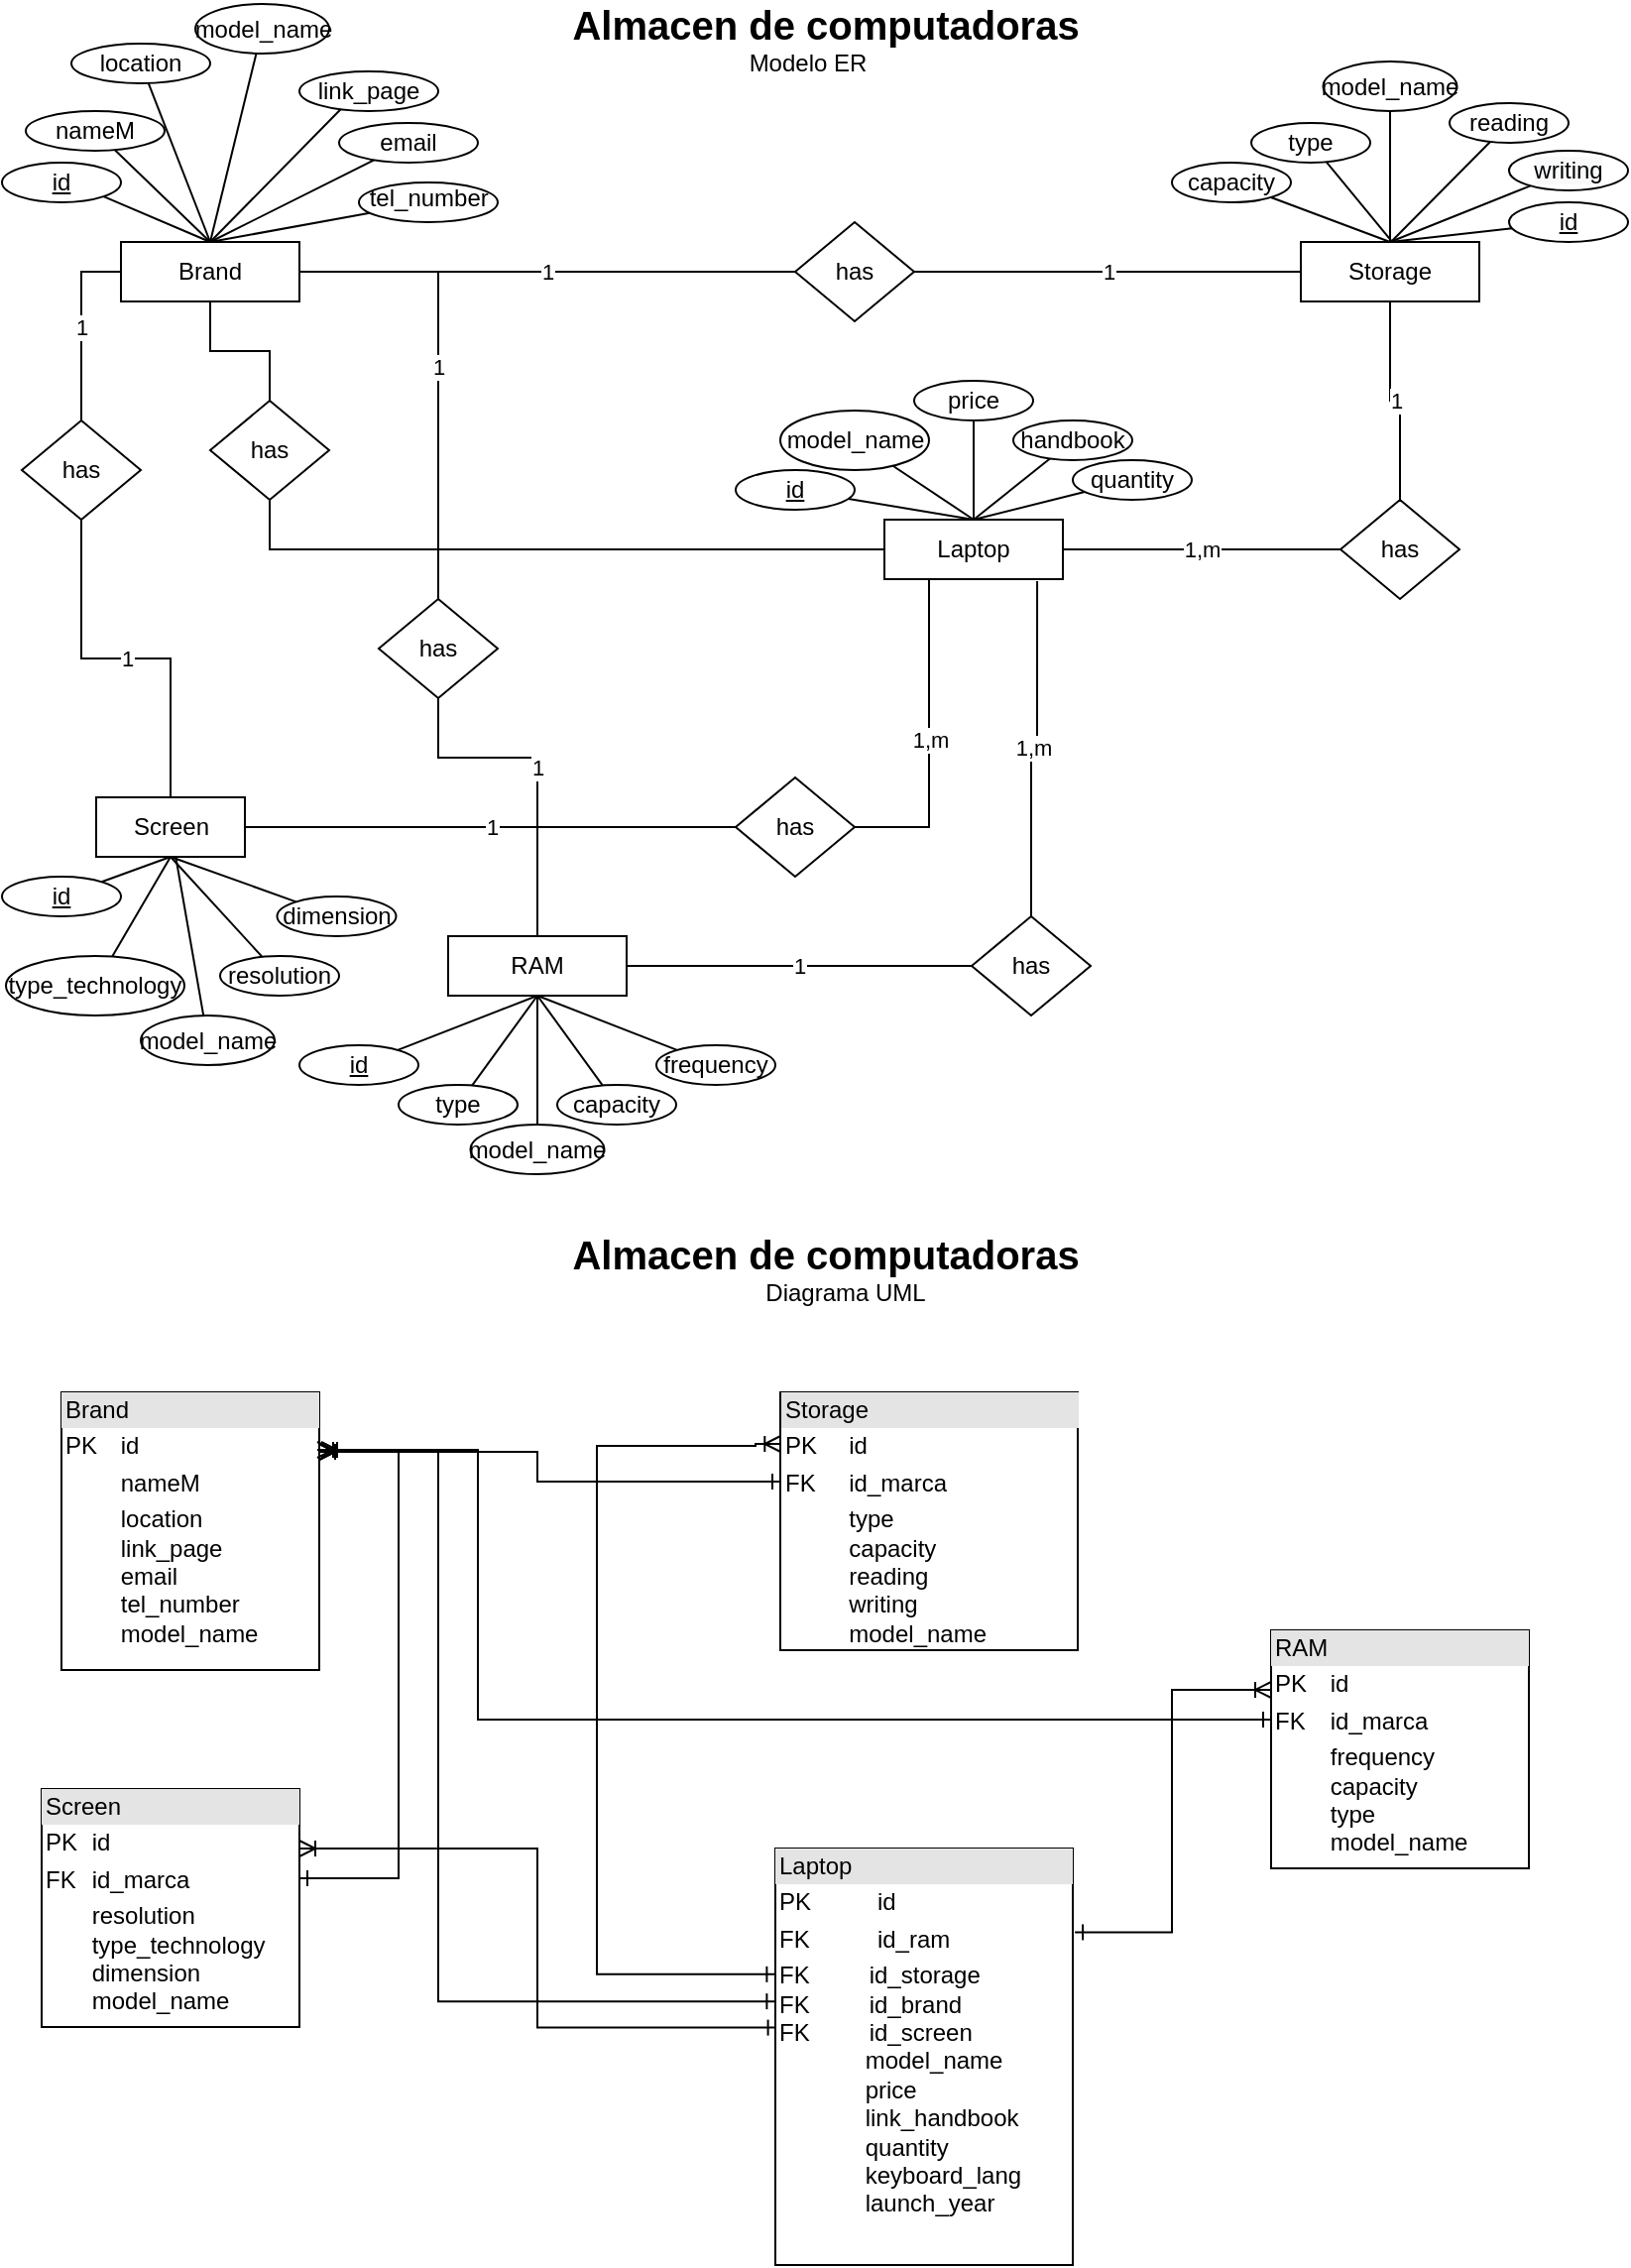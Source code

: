 <mxfile version="14.1.8" type="device"><diagram id="kODvFcWECcOZfzbk2eTu" name="Página-1"><mxGraphModel dx="1810" dy="1410" grid="1" gridSize="10" guides="1" tooltips="1" connect="1" arrows="1" fold="1" page="1" pageScale="1" pageWidth="827" pageHeight="1169" math="0" shadow="0"><root><mxCell id="0"/><mxCell id="1" parent="0"/><mxCell id="y9ne_oXNDNVzPUrU077n-17" value="1" style="edgeStyle=orthogonalEdgeStyle;rounded=0;orthogonalLoop=1;jettySize=auto;html=1;entryX=0;entryY=0.5;entryDx=0;entryDy=0;endArrow=none;endFill=0;" parent="1" source="y9ne_oXNDNVzPUrU077n-1" target="y9ne_oXNDNVzPUrU077n-9" edge="1"><mxGeometry relative="1" as="geometry"/></mxCell><mxCell id="efe24vT6TqvaLs--0el3-15" style="edgeStyle=none;rounded=0;orthogonalLoop=1;jettySize=auto;html=1;entryX=1;entryY=1;entryDx=0;entryDy=0;startArrow=none;startFill=0;endArrow=none;endFill=0;exitX=0.5;exitY=0;exitDx=0;exitDy=0;" parent="1" source="y9ne_oXNDNVzPUrU077n-1" target="efe24vT6TqvaLs--0el3-11" edge="1"><mxGeometry relative="1" as="geometry"/></mxCell><mxCell id="efe24vT6TqvaLs--0el3-64" style="edgeStyle=none;rounded=0;orthogonalLoop=1;jettySize=auto;html=1;entryX=0.302;entryY=0.938;entryDx=0;entryDy=0;entryPerimeter=0;startArrow=none;startFill=0;endArrow=none;endFill=0;exitX=0.5;exitY=0;exitDx=0;exitDy=0;" parent="1" source="y9ne_oXNDNVzPUrU077n-1" target="efe24vT6TqvaLs--0el3-58" edge="1"><mxGeometry relative="1" as="geometry"/></mxCell><mxCell id="y9ne_oXNDNVzPUrU077n-1" value="Brand" style="rounded=0;whiteSpace=wrap;html=1;" parent="1" vertex="1"><mxGeometry x="60" y="140" width="90" height="30" as="geometry"/></mxCell><mxCell id="MepmTHQpqaDgOcFYgwzq-10" style="edgeStyle=none;rounded=0;orthogonalLoop=1;jettySize=auto;html=1;endArrow=none;endFill=0;" edge="1" parent="1" source="y9ne_oXNDNVzPUrU077n-2" target="MepmTHQpqaDgOcFYgwzq-9"><mxGeometry relative="1" as="geometry"/></mxCell><mxCell id="y9ne_oXNDNVzPUrU077n-2" value="Storage" style="rounded=0;whiteSpace=wrap;html=1;" parent="1" vertex="1"><mxGeometry x="655" y="140" width="90" height="30" as="geometry"/></mxCell><mxCell id="y9ne_oXNDNVzPUrU077n-13" value="1" style="edgeStyle=orthogonalEdgeStyle;rounded=0;orthogonalLoop=1;jettySize=auto;html=1;entryX=0;entryY=0.5;entryDx=0;entryDy=0;endArrow=none;endFill=0;" parent="1" source="y9ne_oXNDNVzPUrU077n-3" target="y9ne_oXNDNVzPUrU077n-7" edge="1"><mxGeometry relative="1" as="geometry"/></mxCell><mxCell id="y9ne_oXNDNVzPUrU077n-24" value="1" style="edgeStyle=orthogonalEdgeStyle;rounded=0;orthogonalLoop=1;jettySize=auto;html=1;entryX=0.5;entryY=1;entryDx=0;entryDy=0;endArrow=none;endFill=0;" parent="1" source="y9ne_oXNDNVzPUrU077n-3" target="y9ne_oXNDNVzPUrU077n-23" edge="1"><mxGeometry relative="1" as="geometry"/></mxCell><mxCell id="MepmTHQpqaDgOcFYgwzq-6" style="edgeStyle=none;rounded=0;orthogonalLoop=1;jettySize=auto;html=1;endArrow=none;endFill=0;" edge="1" parent="1" source="y9ne_oXNDNVzPUrU077n-3" target="MepmTHQpqaDgOcFYgwzq-5"><mxGeometry relative="1" as="geometry"/></mxCell><mxCell id="y9ne_oXNDNVzPUrU077n-3" value="Screen" style="rounded=0;whiteSpace=wrap;html=1;" parent="1" vertex="1"><mxGeometry x="47.5" y="420" width="75" height="30" as="geometry"/></mxCell><mxCell id="y9ne_oXNDNVzPUrU077n-15" style="edgeStyle=orthogonalEdgeStyle;rounded=0;orthogonalLoop=1;jettySize=auto;html=1;entryX=0.5;entryY=1;entryDx=0;entryDy=0;endArrow=none;endFill=0;" parent="1" source="y9ne_oXNDNVzPUrU077n-4" target="y9ne_oXNDNVzPUrU077n-6" edge="1"><mxGeometry relative="1" as="geometry"/></mxCell><mxCell id="y9ne_oXNDNVzPUrU077n-19" value="1,m" style="edgeStyle=orthogonalEdgeStyle;rounded=0;orthogonalLoop=1;jettySize=auto;html=1;entryX=0;entryY=0.5;entryDx=0;entryDy=0;endArrow=none;endFill=0;" parent="1" source="y9ne_oXNDNVzPUrU077n-4" target="y9ne_oXNDNVzPUrU077n-8" edge="1"><mxGeometry relative="1" as="geometry"/></mxCell><mxCell id="y9ne_oXNDNVzPUrU077n-21" value="1,m" style="edgeStyle=orthogonalEdgeStyle;rounded=0;orthogonalLoop=1;jettySize=auto;html=1;entryX=0.5;entryY=0;entryDx=0;entryDy=0;exitX=0.856;exitY=1.033;exitDx=0;exitDy=0;endArrow=none;endFill=0;exitPerimeter=0;" parent="1" source="y9ne_oXNDNVzPUrU077n-4" target="y9ne_oXNDNVzPUrU077n-11" edge="1"><mxGeometry relative="1" as="geometry"/></mxCell><mxCell id="y9ne_oXNDNVzPUrU077n-4" value="Laptop" style="rounded=0;whiteSpace=wrap;html=1;" parent="1" vertex="1"><mxGeometry x="445" y="280" width="90" height="30" as="geometry"/></mxCell><mxCell id="y9ne_oXNDNVzPUrU077n-28" value="1" style="edgeStyle=orthogonalEdgeStyle;rounded=0;orthogonalLoop=1;jettySize=auto;html=1;entryX=0.5;entryY=1;entryDx=0;entryDy=0;endArrow=none;endFill=0;" parent="1" source="y9ne_oXNDNVzPUrU077n-5" target="y9ne_oXNDNVzPUrU077n-27" edge="1"><mxGeometry relative="1" as="geometry"><Array as="points"><mxPoint x="270" y="400"/><mxPoint x="220" y="400"/></Array></mxGeometry></mxCell><mxCell id="y9ne_oXNDNVzPUrU077n-5" value="RAM" style="rounded=0;whiteSpace=wrap;html=1;" parent="1" vertex="1"><mxGeometry x="225" y="490" width="90" height="30" as="geometry"/></mxCell><mxCell id="y9ne_oXNDNVzPUrU077n-16" style="edgeStyle=orthogonalEdgeStyle;rounded=0;orthogonalLoop=1;jettySize=auto;html=1;entryX=0.5;entryY=1;entryDx=0;entryDy=0;endArrow=none;endFill=0;" parent="1" source="y9ne_oXNDNVzPUrU077n-6" target="y9ne_oXNDNVzPUrU077n-1" edge="1"><mxGeometry relative="1" as="geometry"/></mxCell><mxCell id="y9ne_oXNDNVzPUrU077n-6" value="has" style="rhombus;whiteSpace=wrap;html=1;" parent="1" vertex="1"><mxGeometry x="105" y="220" width="60" height="50" as="geometry"/></mxCell><mxCell id="y9ne_oXNDNVzPUrU077n-14" value="1,m" style="edgeStyle=orthogonalEdgeStyle;rounded=0;orthogonalLoop=1;jettySize=auto;html=1;entryX=0.25;entryY=1;entryDx=0;entryDy=0;endArrow=none;endFill=0;" parent="1" source="y9ne_oXNDNVzPUrU077n-7" target="y9ne_oXNDNVzPUrU077n-4" edge="1"><mxGeometry relative="1" as="geometry"/></mxCell><mxCell id="y9ne_oXNDNVzPUrU077n-7" value="&lt;span&gt;has&lt;/span&gt;" style="rhombus;whiteSpace=wrap;html=1;" parent="1" vertex="1"><mxGeometry x="370" y="410" width="60" height="50" as="geometry"/></mxCell><mxCell id="y9ne_oXNDNVzPUrU077n-20" value="1" style="edgeStyle=orthogonalEdgeStyle;rounded=0;orthogonalLoop=1;jettySize=auto;html=1;entryX=0.5;entryY=1;entryDx=0;entryDy=0;endArrow=none;endFill=0;" parent="1" source="y9ne_oXNDNVzPUrU077n-8" target="y9ne_oXNDNVzPUrU077n-2" edge="1"><mxGeometry relative="1" as="geometry"/></mxCell><mxCell id="y9ne_oXNDNVzPUrU077n-8" value="&lt;span style=&quot;font-weight: 400&quot;&gt;has&lt;/span&gt;" style="rhombus;whiteSpace=wrap;html=1;fontStyle=1" parent="1" vertex="1"><mxGeometry x="675" y="270" width="60" height="50" as="geometry"/></mxCell><mxCell id="y9ne_oXNDNVzPUrU077n-18" value="1" style="edgeStyle=orthogonalEdgeStyle;rounded=0;orthogonalLoop=1;jettySize=auto;html=1;entryX=0;entryY=0.5;entryDx=0;entryDy=0;endArrow=none;endFill=0;" parent="1" source="y9ne_oXNDNVzPUrU077n-9" target="y9ne_oXNDNVzPUrU077n-2" edge="1"><mxGeometry relative="1" as="geometry"/></mxCell><mxCell id="y9ne_oXNDNVzPUrU077n-9" value="has" style="rhombus;whiteSpace=wrap;html=1;" parent="1" vertex="1"><mxGeometry x="400" y="130" width="60" height="50" as="geometry"/></mxCell><mxCell id="y9ne_oXNDNVzPUrU077n-22" value="1" style="edgeStyle=orthogonalEdgeStyle;rounded=0;orthogonalLoop=1;jettySize=auto;html=1;entryX=1;entryY=0.5;entryDx=0;entryDy=0;endArrow=none;endFill=0;" parent="1" source="y9ne_oXNDNVzPUrU077n-11" target="y9ne_oXNDNVzPUrU077n-5" edge="1"><mxGeometry relative="1" as="geometry"><mxPoint x="390" y="515" as="sourcePoint"/></mxGeometry></mxCell><mxCell id="y9ne_oXNDNVzPUrU077n-11" value="&lt;span&gt;has&lt;/span&gt;" style="rhombus;whiteSpace=wrap;html=1;" parent="1" vertex="1"><mxGeometry x="489" y="480" width="60" height="50" as="geometry"/></mxCell><mxCell id="y9ne_oXNDNVzPUrU077n-25" value="1" style="edgeStyle=orthogonalEdgeStyle;rounded=0;orthogonalLoop=1;jettySize=auto;html=1;entryX=0;entryY=0.5;entryDx=0;entryDy=0;endArrow=none;endFill=0;exitX=0.5;exitY=0;exitDx=0;exitDy=0;" parent="1" source="y9ne_oXNDNVzPUrU077n-23" target="y9ne_oXNDNVzPUrU077n-1" edge="1"><mxGeometry relative="1" as="geometry"/></mxCell><mxCell id="y9ne_oXNDNVzPUrU077n-23" value="has" style="rhombus;whiteSpace=wrap;html=1;" parent="1" vertex="1"><mxGeometry x="10" y="230" width="60" height="50" as="geometry"/></mxCell><mxCell id="y9ne_oXNDNVzPUrU077n-29" value="1" style="edgeStyle=orthogonalEdgeStyle;rounded=0;orthogonalLoop=1;jettySize=auto;html=1;entryX=1;entryY=0.5;entryDx=0;entryDy=0;endArrow=none;endFill=0;exitX=0.5;exitY=0;exitDx=0;exitDy=0;" parent="1" source="y9ne_oXNDNVzPUrU077n-27" target="y9ne_oXNDNVzPUrU077n-1" edge="1"><mxGeometry relative="1" as="geometry"/></mxCell><mxCell id="y9ne_oXNDNVzPUrU077n-27" value="has" style="rhombus;whiteSpace=wrap;html=1;" parent="1" vertex="1"><mxGeometry x="190" y="320" width="60" height="50" as="geometry"/></mxCell><mxCell id="y9ne_oXNDNVzPUrU077n-30" value="&lt;b&gt;&lt;font style=&quot;font-size: 20px&quot;&gt;Almacen de computadoras&lt;/font&gt;&lt;/b&gt;" style="text;html=1;align=center;verticalAlign=middle;resizable=0;points=[];autosize=1;" parent="1" vertex="1"><mxGeometry x="280" y="20" width="270" height="20" as="geometry"/></mxCell><mxCell id="y9ne_oXNDNVzPUrU077n-31" value="Modelo ER" style="text;html=1;align=center;verticalAlign=middle;resizable=0;points=[];autosize=1;" parent="1" vertex="1"><mxGeometry x="371" y="40" width="70" height="20" as="geometry"/></mxCell><mxCell id="y9ne_oXNDNVzPUrU077n-32" value="&lt;b&gt;&lt;font style=&quot;font-size: 20px&quot;&gt;Almacen de computadoras&lt;/font&gt;&lt;/b&gt;" style="text;html=1;align=center;verticalAlign=middle;resizable=0;points=[];autosize=1;" parent="1" vertex="1"><mxGeometry x="280" y="640" width="270" height="20" as="geometry"/></mxCell><mxCell id="y9ne_oXNDNVzPUrU077n-33" value="Diagrama UML&lt;br&gt;" style="text;html=1;align=center;verticalAlign=middle;resizable=0;points=[];autosize=1;" parent="1" vertex="1"><mxGeometry x="375" y="660" width="100" height="20" as="geometry"/></mxCell><mxCell id="y9ne_oXNDNVzPUrU077n-38" value="&lt;div style=&quot;box-sizing: border-box ; width: 100% ; background: #e4e4e4 ; padding: 2px&quot;&gt;Brand&lt;/div&gt;&lt;table style=&quot;width: 100% ; font-size: 1em&quot; cellpadding=&quot;2&quot; cellspacing=&quot;0&quot;&gt;&lt;tbody&gt;&lt;tr&gt;&lt;td&gt;PK&lt;/td&gt;&lt;td&gt;id&lt;/td&gt;&lt;/tr&gt;&lt;tr&gt;&lt;td&gt;&lt;br&gt;&lt;/td&gt;&lt;td&gt;nameM&lt;/td&gt;&lt;/tr&gt;&lt;tr&gt;&lt;td&gt;&lt;/td&gt;&lt;td&gt;location&lt;br&gt;link_page&lt;br&gt;email&lt;br&gt;tel_number&lt;br&gt;model_name&lt;br&gt;&lt;br&gt;&lt;br&gt;&lt;br&gt;&lt;/td&gt;&lt;/tr&gt;&lt;/tbody&gt;&lt;/table&gt;" style="verticalAlign=top;align=left;overflow=fill;html=1;" parent="1" vertex="1"><mxGeometry x="30" y="720" width="130" height="140" as="geometry"/></mxCell><mxCell id="efe24vT6TqvaLs--0el3-5" style="edgeStyle=orthogonalEdgeStyle;rounded=0;orthogonalLoop=1;jettySize=auto;html=1;startArrow=ERone;startFill=0;endArrow=ERoneToMany;endFill=0;" parent="1" source="y9ne_oXNDNVzPUrU077n-39" edge="1"><mxGeometry relative="1" as="geometry"><mxPoint x="160" y="750" as="targetPoint"/><Array as="points"><mxPoint x="270" y="765"/><mxPoint x="270" y="750"/></Array></mxGeometry></mxCell><mxCell id="y9ne_oXNDNVzPUrU077n-39" value="&lt;div style=&quot;box-sizing: border-box ; width: 100% ; background: #e4e4e4 ; padding: 2px&quot;&gt;Storage&lt;/div&gt;&lt;table style=&quot;width: 100% ; font-size: 1em&quot; cellpadding=&quot;2&quot; cellspacing=&quot;0&quot;&gt;&lt;tbody&gt;&lt;tr&gt;&lt;td&gt;PK&lt;/td&gt;&lt;td&gt;id&lt;/td&gt;&lt;/tr&gt;&lt;tr&gt;&lt;td&gt;FK&lt;/td&gt;&lt;td&gt;id_marca&lt;/td&gt;&lt;/tr&gt;&lt;tr&gt;&lt;td&gt;&lt;/td&gt;&lt;td&gt;type&lt;br&gt;capacity&lt;br&gt;reading&lt;br&gt;writing&lt;br&gt;model_name&lt;/td&gt;&lt;/tr&gt;&lt;/tbody&gt;&lt;/table&gt;" style="verticalAlign=top;align=left;overflow=fill;html=1;" parent="1" vertex="1"><mxGeometry x="392.5" y="720" width="150" height="130" as="geometry"/></mxCell><mxCell id="efe24vT6TqvaLs--0el3-7" style="edgeStyle=orthogonalEdgeStyle;rounded=0;orthogonalLoop=1;jettySize=auto;html=1;startArrow=ERone;startFill=0;endArrow=ERoneToMany;endFill=0;" parent="1" edge="1"><mxGeometry relative="1" as="geometry"><mxPoint x="161" y="749" as="targetPoint"/><Array as="points"><mxPoint x="240" y="885"/><mxPoint x="240" y="749"/></Array><mxPoint x="640" y="885" as="sourcePoint"/></mxGeometry></mxCell><mxCell id="y9ne_oXNDNVzPUrU077n-40" value="&lt;div style=&quot;box-sizing: border-box ; width: 100% ; background: #e4e4e4 ; padding: 2px&quot;&gt;RAM&lt;/div&gt;&lt;table style=&quot;width: 100% ; font-size: 1em&quot; cellpadding=&quot;2&quot; cellspacing=&quot;0&quot;&gt;&lt;tbody&gt;&lt;tr&gt;&lt;td&gt;PK&lt;/td&gt;&lt;td&gt;id&lt;/td&gt;&lt;/tr&gt;&lt;tr&gt;&lt;td&gt;FK&lt;/td&gt;&lt;td&gt;id_marca&lt;/td&gt;&lt;/tr&gt;&lt;tr&gt;&lt;td&gt;&lt;/td&gt;&lt;td&gt;frequency&lt;br&gt;capacity&lt;br&gt;type&lt;br&gt;model_name&lt;br&gt;&lt;br&gt;&lt;br&gt;&lt;/td&gt;&lt;/tr&gt;&lt;/tbody&gt;&lt;/table&gt;" style="verticalAlign=top;align=left;overflow=fill;html=1;" parent="1" vertex="1"><mxGeometry x="640" y="840" width="130" height="120" as="geometry"/></mxCell><mxCell id="efe24vT6TqvaLs--0el3-6" style="edgeStyle=orthogonalEdgeStyle;rounded=0;orthogonalLoop=1;jettySize=auto;html=1;startArrow=ERone;startFill=0;endArrow=ERoneToMany;endFill=0;" parent="1" source="y9ne_oXNDNVzPUrU077n-41" edge="1"><mxGeometry relative="1" as="geometry"><mxPoint x="151" y="958" as="sourcePoint"/><mxPoint x="159" y="749" as="targetPoint"/><Array as="points"><mxPoint x="200" y="965"/><mxPoint x="200" y="749"/></Array></mxGeometry></mxCell><mxCell id="y9ne_oXNDNVzPUrU077n-41" value="&lt;div style=&quot;box-sizing: border-box ; width: 100% ; background: #e4e4e4 ; padding: 2px&quot;&gt;Screen&lt;/div&gt;&lt;table style=&quot;width: 100% ; font-size: 1em&quot; cellpadding=&quot;2&quot; cellspacing=&quot;0&quot;&gt;&lt;tbody&gt;&lt;tr&gt;&lt;td&gt;PK&lt;/td&gt;&lt;td&gt;id&lt;/td&gt;&lt;/tr&gt;&lt;tr&gt;&lt;td&gt;FK&lt;/td&gt;&lt;td&gt;id_marca&lt;/td&gt;&lt;/tr&gt;&lt;tr&gt;&lt;td&gt;&lt;/td&gt;&lt;td&gt;resolution&lt;br&gt;type_technology&lt;br&gt;dimension&lt;br&gt;model_name&lt;br&gt;&lt;/td&gt;&lt;/tr&gt;&lt;/tbody&gt;&lt;/table&gt;" style="verticalAlign=top;align=left;overflow=fill;html=1;" parent="1" vertex="1"><mxGeometry x="20" y="920" width="130" height="120" as="geometry"/></mxCell><mxCell id="efe24vT6TqvaLs--0el3-1" style="edgeStyle=orthogonalEdgeStyle;rounded=0;orthogonalLoop=1;jettySize=auto;html=1;startArrow=ERone;startFill=0;endArrow=ERoneToMany;endFill=0;exitX=0.002;exitY=0.43;exitDx=0;exitDy=0;exitPerimeter=0;" parent="1" source="y9ne_oXNDNVzPUrU077n-42" edge="1"><mxGeometry relative="1" as="geometry"><mxPoint x="150" y="950" as="targetPoint"/><Array as="points"><mxPoint x="270" y="1040"/><mxPoint x="270" y="950"/></Array></mxGeometry></mxCell><mxCell id="efe24vT6TqvaLs--0el3-2" style="edgeStyle=orthogonalEdgeStyle;rounded=0;orthogonalLoop=1;jettySize=auto;html=1;startArrow=ERone;startFill=0;endArrow=ERoneToMany;endFill=0;exitX=-0.002;exitY=0.367;exitDx=0;exitDy=0;exitPerimeter=0;" parent="1" source="y9ne_oXNDNVzPUrU077n-42" edge="1"><mxGeometry relative="1" as="geometry"><mxPoint x="360" y="1045" as="sourcePoint"/><mxPoint x="160" y="750" as="targetPoint"/><Array as="points"><mxPoint x="220" y="1027"/><mxPoint x="220" y="750"/></Array></mxGeometry></mxCell><mxCell id="efe24vT6TqvaLs--0el3-3" style="edgeStyle=orthogonalEdgeStyle;rounded=0;orthogonalLoop=1;jettySize=auto;html=1;entryX=0;entryY=0.25;entryDx=0;entryDy=0;startArrow=ERone;startFill=0;endArrow=ERoneToMany;endFill=0;exitX=1.007;exitY=0.201;exitDx=0;exitDy=0;exitPerimeter=0;" parent="1" source="y9ne_oXNDNVzPUrU077n-42" target="y9ne_oXNDNVzPUrU077n-40" edge="1"><mxGeometry relative="1" as="geometry"/></mxCell><mxCell id="efe24vT6TqvaLs--0el3-4" style="edgeStyle=orthogonalEdgeStyle;rounded=0;orthogonalLoop=1;jettySize=auto;html=1;startArrow=ERone;startFill=0;endArrow=ERoneToMany;endFill=0;exitX=-0.002;exitY=0.302;exitDx=0;exitDy=0;exitPerimeter=0;entryX=0.001;entryY=0.2;entryDx=0;entryDy=0;entryPerimeter=0;" parent="1" source="y9ne_oXNDNVzPUrU077n-42" target="y9ne_oXNDNVzPUrU077n-39" edge="1"><mxGeometry relative="1" as="geometry"><mxPoint x="380" y="710" as="targetPoint"/><Array as="points"><mxPoint x="300" y="1013"/><mxPoint x="300" y="747"/><mxPoint x="380" y="747"/></Array></mxGeometry></mxCell><mxCell id="y9ne_oXNDNVzPUrU077n-42" value="&lt;div style=&quot;box-sizing: border-box ; width: 100% ; background: #e4e4e4 ; padding: 2px&quot;&gt;Laptop&lt;/div&gt;&lt;table style=&quot;width: 100% ; font-size: 1em&quot; cellpadding=&quot;2&quot; cellspacing=&quot;0&quot;&gt;&lt;tbody&gt;&lt;tr&gt;&lt;td&gt;PK&lt;/td&gt;&lt;td&gt;id&lt;/td&gt;&lt;/tr&gt;&lt;tr&gt;&lt;td&gt;FK&lt;/td&gt;&lt;td&gt;id_ram&lt;/td&gt;&lt;/tr&gt;&lt;/tbody&gt;&lt;/table&gt;&lt;table cellpadding=&quot;2&quot; cellspacing=&quot;0&quot; style=&quot;font-size: 1em ; width: 180px&quot;&gt;&lt;tbody&gt;&lt;tr&gt;&lt;td&gt;FK&amp;nbsp; &amp;nbsp; &amp;nbsp; &amp;nbsp; &amp;nbsp;id_storage&lt;br&gt;FK&amp;nbsp; &amp;nbsp; &amp;nbsp; &amp;nbsp; &amp;nbsp;id_brand&lt;br&gt;FK&amp;nbsp; &amp;nbsp; &amp;nbsp; &amp;nbsp; &amp;nbsp;id_screen&lt;br&gt;&amp;nbsp; &amp;nbsp; &amp;nbsp; &amp;nbsp; &amp;nbsp; &amp;nbsp; &amp;nbsp;model_name&amp;nbsp;&lt;br&gt;&amp;nbsp; &amp;nbsp; &amp;nbsp; &amp;nbsp; &amp;nbsp; &amp;nbsp; &amp;nbsp;price&lt;br&gt;&amp;nbsp; &amp;nbsp; &amp;nbsp; &amp;nbsp; &amp;nbsp; &amp;nbsp; &amp;nbsp;link_handbook&lt;br&gt;&amp;nbsp; &amp;nbsp; &amp;nbsp; &amp;nbsp; &amp;nbsp; &amp;nbsp; &amp;nbsp;quantity&lt;br&gt;&amp;nbsp; &amp;nbsp; &amp;nbsp; &amp;nbsp; &amp;nbsp; &amp;nbsp; &amp;nbsp;keyboard_lang&lt;br&gt;&amp;nbsp; &amp;nbsp; &amp;nbsp; &amp;nbsp; &amp;nbsp; &amp;nbsp; &amp;nbsp;launch_year&lt;br&gt;&amp;nbsp; &amp;nbsp; &amp;nbsp; &amp;nbsp; &amp;nbsp; &amp;nbsp; &amp;nbsp;&lt;br&gt;&lt;br&gt;&lt;br&gt;&amp;nbsp; &amp;nbsp; &amp;nbsp; &amp;nbsp; &amp;nbsp; &amp;nbsp; &amp;nbsp;&lt;br&gt;&lt;/td&gt;&lt;td&gt;&lt;br&gt;&lt;/td&gt;&lt;/tr&gt;&lt;/tbody&gt;&lt;/table&gt;" style="verticalAlign=top;align=left;overflow=fill;html=1;" parent="1" vertex="1"><mxGeometry x="390" y="950" width="150" height="210" as="geometry"/></mxCell><mxCell id="efe24vT6TqvaLs--0el3-17" style="edgeStyle=none;rounded=0;orthogonalLoop=1;jettySize=auto;html=1;entryX=0.5;entryY=1;entryDx=0;entryDy=0;startArrow=none;startFill=0;endArrow=none;endFill=0;" parent="1" source="efe24vT6TqvaLs--0el3-9" target="y9ne_oXNDNVzPUrU077n-5" edge="1"><mxGeometry relative="1" as="geometry"/></mxCell><mxCell id="efe24vT6TqvaLs--0el3-9" value="id" style="ellipse;whiteSpace=wrap;html=1;align=center;fontStyle=4;" parent="1" vertex="1"><mxGeometry x="150" y="545" width="60" height="20" as="geometry"/></mxCell><mxCell id="efe24vT6TqvaLs--0el3-16" style="edgeStyle=none;rounded=0;orthogonalLoop=1;jettySize=auto;html=1;entryX=0.5;entryY=1;entryDx=0;entryDy=0;startArrow=none;startFill=0;endArrow=none;endFill=0;" parent="1" source="efe24vT6TqvaLs--0el3-10" target="y9ne_oXNDNVzPUrU077n-3" edge="1"><mxGeometry relative="1" as="geometry"/></mxCell><mxCell id="efe24vT6TqvaLs--0el3-10" value="id" style="ellipse;whiteSpace=wrap;html=1;align=center;fontStyle=4;" parent="1" vertex="1"><mxGeometry y="460" width="60" height="20" as="geometry"/></mxCell><mxCell id="efe24vT6TqvaLs--0el3-11" value="id" style="ellipse;whiteSpace=wrap;html=1;align=center;fontStyle=4;" parent="1" vertex="1"><mxGeometry y="100" width="60" height="20" as="geometry"/></mxCell><mxCell id="efe24vT6TqvaLs--0el3-18" style="edgeStyle=none;rounded=0;orthogonalLoop=1;jettySize=auto;html=1;entryX=0.5;entryY=0;entryDx=0;entryDy=0;startArrow=none;startFill=0;endArrow=none;endFill=0;" parent="1" source="efe24vT6TqvaLs--0el3-12" target="y9ne_oXNDNVzPUrU077n-2" edge="1"><mxGeometry relative="1" as="geometry"/></mxCell><mxCell id="efe24vT6TqvaLs--0el3-12" value="id" style="ellipse;whiteSpace=wrap;html=1;align=center;fontStyle=4;" parent="1" vertex="1"><mxGeometry x="760" y="120" width="60" height="20" as="geometry"/></mxCell><mxCell id="efe24vT6TqvaLs--0el3-14" style="rounded=0;orthogonalLoop=1;jettySize=auto;html=1;entryX=0.5;entryY=0;entryDx=0;entryDy=0;startArrow=none;startFill=0;endArrow=none;endFill=0;" parent="1" source="efe24vT6TqvaLs--0el3-13" target="y9ne_oXNDNVzPUrU077n-4" edge="1"><mxGeometry relative="1" as="geometry"/></mxCell><mxCell id="efe24vT6TqvaLs--0el3-13" value="id" style="ellipse;whiteSpace=wrap;html=1;align=center;fontStyle=4;" parent="1" vertex="1"><mxGeometry x="370" y="255" width="60" height="20" as="geometry"/></mxCell><mxCell id="efe24vT6TqvaLs--0el3-20" style="edgeStyle=none;rounded=0;orthogonalLoop=1;jettySize=auto;html=1;entryX=0.5;entryY=0;entryDx=0;entryDy=0;startArrow=none;startFill=0;endArrow=none;endFill=0;" parent="1" source="efe24vT6TqvaLs--0el3-19" target="y9ne_oXNDNVzPUrU077n-4" edge="1"><mxGeometry relative="1" as="geometry"/></mxCell><mxCell id="efe24vT6TqvaLs--0el3-19" value="model_name" style="ellipse;whiteSpace=wrap;html=1;align=center;" parent="1" vertex="1"><mxGeometry x="392.5" y="225" width="75" height="30" as="geometry"/></mxCell><mxCell id="efe24vT6TqvaLs--0el3-23" style="edgeStyle=none;rounded=0;orthogonalLoop=1;jettySize=auto;html=1;startArrow=none;startFill=0;endArrow=none;endFill=0;entryX=0.5;entryY=0;entryDx=0;entryDy=0;" parent="1" source="efe24vT6TqvaLs--0el3-21" target="y9ne_oXNDNVzPUrU077n-4" edge="1"><mxGeometry relative="1" as="geometry"><mxPoint x="415" y="280" as="targetPoint"/></mxGeometry></mxCell><mxCell id="efe24vT6TqvaLs--0el3-21" value="price" style="ellipse;whiteSpace=wrap;html=1;align=center;" parent="1" vertex="1"><mxGeometry x="460" y="210" width="60" height="20" as="geometry"/></mxCell><mxCell id="efe24vT6TqvaLs--0el3-24" style="edgeStyle=none;rounded=0;orthogonalLoop=1;jettySize=auto;html=1;entryX=0.5;entryY=0;entryDx=0;entryDy=0;startArrow=none;startFill=0;endArrow=none;endFill=0;" parent="1" source="efe24vT6TqvaLs--0el3-22" target="y9ne_oXNDNVzPUrU077n-4" edge="1"><mxGeometry relative="1" as="geometry"/></mxCell><mxCell id="efe24vT6TqvaLs--0el3-22" value="handbook" style="ellipse;whiteSpace=wrap;html=1;align=center;" parent="1" vertex="1"><mxGeometry x="510" y="230" width="60" height="20" as="geometry"/></mxCell><mxCell id="efe24vT6TqvaLs--0el3-26" style="edgeStyle=none;rounded=0;orthogonalLoop=1;jettySize=auto;html=1;entryX=0.5;entryY=0;entryDx=0;entryDy=0;startArrow=none;startFill=0;endArrow=none;endFill=0;" parent="1" source="efe24vT6TqvaLs--0el3-25" target="y9ne_oXNDNVzPUrU077n-4" edge="1"><mxGeometry relative="1" as="geometry"/></mxCell><mxCell id="efe24vT6TqvaLs--0el3-25" value="quantity" style="ellipse;whiteSpace=wrap;html=1;align=center;" parent="1" vertex="1"><mxGeometry x="540" y="250" width="60" height="20" as="geometry"/></mxCell><mxCell id="efe24vT6TqvaLs--0el3-33" style="edgeStyle=none;rounded=0;orthogonalLoop=1;jettySize=auto;html=1;startArrow=none;startFill=0;endArrow=none;endFill=0;entryX=0.513;entryY=0.004;entryDx=0;entryDy=0;entryPerimeter=0;" parent="1" source="efe24vT6TqvaLs--0el3-28" target="y9ne_oXNDNVzPUrU077n-2" edge="1"><mxGeometry relative="1" as="geometry"><mxPoint x="720" y="140" as="targetPoint"/></mxGeometry></mxCell><mxCell id="efe24vT6TqvaLs--0el3-28" value="&lt;span style=&quot;text-align: left&quot;&gt;type&lt;/span&gt;" style="ellipse;whiteSpace=wrap;html=1;align=center;" parent="1" vertex="1"><mxGeometry x="630" y="80" width="60" height="20" as="geometry"/></mxCell><mxCell id="efe24vT6TqvaLs--0el3-32" style="edgeStyle=none;rounded=0;orthogonalLoop=1;jettySize=auto;html=1;entryX=0.5;entryY=0;entryDx=0;entryDy=0;startArrow=none;startFill=0;endArrow=none;endFill=0;" parent="1" source="efe24vT6TqvaLs--0el3-29" target="y9ne_oXNDNVzPUrU077n-2" edge="1"><mxGeometry relative="1" as="geometry"/></mxCell><mxCell id="efe24vT6TqvaLs--0el3-29" value="&lt;span style=&quot;text-align: left&quot;&gt;capacity&lt;/span&gt;" style="ellipse;whiteSpace=wrap;html=1;align=center;" parent="1" vertex="1"><mxGeometry x="590" y="100" width="60" height="20" as="geometry"/></mxCell><mxCell id="efe24vT6TqvaLs--0el3-37" style="edgeStyle=none;rounded=0;orthogonalLoop=1;jettySize=auto;html=1;startArrow=none;startFill=0;endArrow=none;endFill=0;entryX=0.505;entryY=-0.001;entryDx=0;entryDy=0;entryPerimeter=0;" parent="1" source="efe24vT6TqvaLs--0el3-30" target="y9ne_oXNDNVzPUrU077n-2" edge="1"><mxGeometry relative="1" as="geometry"><mxPoint x="720.0" y="140" as="targetPoint"/></mxGeometry></mxCell><mxCell id="efe24vT6TqvaLs--0el3-30" value="&lt;span style=&quot;text-align: left&quot;&gt;reading&lt;/span&gt;" style="ellipse;whiteSpace=wrap;html=1;align=center;" parent="1" vertex="1"><mxGeometry x="730" y="70" width="60" height="20" as="geometry"/></mxCell><mxCell id="efe24vT6TqvaLs--0el3-34" style="edgeStyle=none;rounded=0;orthogonalLoop=1;jettySize=auto;html=1;startArrow=none;startFill=0;endArrow=none;endFill=0;entryX=0.5;entryY=0;entryDx=0;entryDy=0;" parent="1" source="efe24vT6TqvaLs--0el3-31" target="y9ne_oXNDNVzPUrU077n-2" edge="1"><mxGeometry relative="1" as="geometry"><mxPoint x="720" y="140" as="targetPoint"/></mxGeometry></mxCell><mxCell id="efe24vT6TqvaLs--0el3-31" value="&#10;&#10;&lt;span style=&quot;color: rgb(0, 0, 0); font-family: helvetica; font-size: 12px; font-style: normal; font-weight: 400; letter-spacing: normal; text-align: left; text-indent: 0px; text-transform: none; word-spacing: 0px; background-color: rgb(248, 249, 250); display: inline; float: none;&quot;&gt;writing&lt;/span&gt;&#10;&#10;" style="ellipse;whiteSpace=wrap;html=1;align=center;" parent="1" vertex="1"><mxGeometry x="760" y="94" width="60" height="20" as="geometry"/></mxCell><mxCell id="efe24vT6TqvaLs--0el3-44" style="edgeStyle=none;rounded=0;orthogonalLoop=1;jettySize=auto;html=1;entryX=0.5;entryY=1;entryDx=0;entryDy=0;startArrow=none;startFill=0;endArrow=none;endFill=0;" parent="1" source="efe24vT6TqvaLs--0el3-39" target="y9ne_oXNDNVzPUrU077n-5" edge="1"><mxGeometry relative="1" as="geometry"/></mxCell><mxCell id="efe24vT6TqvaLs--0el3-39" value="&lt;span style=&quot;text-align: left&quot;&gt;type&lt;/span&gt;" style="ellipse;whiteSpace=wrap;html=1;align=center;" parent="1" vertex="1"><mxGeometry x="200" y="565" width="60" height="20" as="geometry"/></mxCell><mxCell id="efe24vT6TqvaLs--0el3-45" style="edgeStyle=none;rounded=0;orthogonalLoop=1;jettySize=auto;html=1;startArrow=none;startFill=0;endArrow=none;endFill=0;" parent="1" source="efe24vT6TqvaLs--0el3-40" edge="1"><mxGeometry relative="1" as="geometry"><mxPoint x="270" y="520" as="targetPoint"/></mxGeometry></mxCell><mxCell id="efe24vT6TqvaLs--0el3-40" value="&lt;span style=&quot;text-align: left&quot;&gt;capacity&lt;/span&gt;" style="ellipse;whiteSpace=wrap;html=1;align=center;" parent="1" vertex="1"><mxGeometry x="280" y="565" width="60" height="20" as="geometry"/></mxCell><mxCell id="efe24vT6TqvaLs--0el3-46" style="edgeStyle=none;rounded=0;orthogonalLoop=1;jettySize=auto;html=1;startArrow=none;startFill=0;endArrow=none;endFill=0;" parent="1" source="efe24vT6TqvaLs--0el3-43" edge="1"><mxGeometry relative="1" as="geometry"><mxPoint x="270" y="520" as="targetPoint"/></mxGeometry></mxCell><mxCell id="efe24vT6TqvaLs--0el3-43" value="&lt;span style=&quot;font-family: &amp;#34;helvetica&amp;#34; ; text-align: left&quot;&gt;frequency&lt;/span&gt;" style="ellipse;whiteSpace=wrap;html=1;align=center;" parent="1" vertex="1"><mxGeometry x="330" y="545" width="60" height="20" as="geometry"/></mxCell><mxCell id="efe24vT6TqvaLs--0el3-62" style="edgeStyle=none;rounded=0;orthogonalLoop=1;jettySize=auto;html=1;entryX=0.5;entryY=0;entryDx=0;entryDy=0;startArrow=none;startFill=0;endArrow=none;endFill=0;" parent="1" source="efe24vT6TqvaLs--0el3-54" target="y9ne_oXNDNVzPUrU077n-1" edge="1"><mxGeometry relative="1" as="geometry"/></mxCell><mxCell id="efe24vT6TqvaLs--0el3-54" value="&lt;span style=&quot;text-align: left&quot;&gt;nameM&lt;/span&gt;" style="ellipse;whiteSpace=wrap;html=1;align=center;" parent="1" vertex="1"><mxGeometry x="12" y="74" width="70" height="20" as="geometry"/></mxCell><mxCell id="efe24vT6TqvaLs--0el3-63" style="edgeStyle=none;rounded=0;orthogonalLoop=1;jettySize=auto;html=1;entryX=0.5;entryY=0;entryDx=0;entryDy=0;startArrow=none;startFill=0;endArrow=none;endFill=0;" parent="1" source="efe24vT6TqvaLs--0el3-56" target="y9ne_oXNDNVzPUrU077n-1" edge="1"><mxGeometry relative="1" as="geometry"/></mxCell><mxCell id="efe24vT6TqvaLs--0el3-56" value="&lt;span style=&quot;text-align: left&quot;&gt;location&lt;/span&gt;" style="ellipse;whiteSpace=wrap;html=1;align=center;" parent="1" vertex="1"><mxGeometry x="35" y="40" width="70" height="20" as="geometry"/></mxCell><mxCell id="efe24vT6TqvaLs--0el3-58" value="&lt;span style=&quot;text-align: left&quot;&gt;link_page&lt;/span&gt;" style="ellipse;whiteSpace=wrap;html=1;align=center;" parent="1" vertex="1"><mxGeometry x="150" y="54" width="70" height="20" as="geometry"/></mxCell><mxCell id="efe24vT6TqvaLs--0el3-59" style="edgeStyle=none;rounded=0;orthogonalLoop=1;jettySize=auto;html=1;exitX=0.5;exitY=0;exitDx=0;exitDy=0;startArrow=none;startFill=0;endArrow=none;endFill=0;" parent="1" source="efe24vT6TqvaLs--0el3-54" target="efe24vT6TqvaLs--0el3-54" edge="1"><mxGeometry relative="1" as="geometry"/></mxCell><mxCell id="efe24vT6TqvaLs--0el3-65" style="edgeStyle=none;rounded=0;orthogonalLoop=1;jettySize=auto;html=1;startArrow=none;startFill=0;endArrow=none;endFill=0;entryX=0.5;entryY=0;entryDx=0;entryDy=0;" parent="1" source="efe24vT6TqvaLs--0el3-60" target="y9ne_oXNDNVzPUrU077n-1" edge="1"><mxGeometry relative="1" as="geometry"><mxPoint x="100" y="140" as="targetPoint"/></mxGeometry></mxCell><mxCell id="efe24vT6TqvaLs--0el3-60" value="&lt;span style=&quot;text-align: left&quot;&gt;email&lt;/span&gt;" style="ellipse;whiteSpace=wrap;html=1;align=center;" parent="1" vertex="1"><mxGeometry x="170" y="80" width="70" height="20" as="geometry"/></mxCell><mxCell id="efe24vT6TqvaLs--0el3-66" style="edgeStyle=none;rounded=0;orthogonalLoop=1;jettySize=auto;html=1;entryX=0.5;entryY=0;entryDx=0;entryDy=0;startArrow=none;startFill=0;endArrow=none;endFill=0;" parent="1" source="efe24vT6TqvaLs--0el3-61" target="y9ne_oXNDNVzPUrU077n-1" edge="1"><mxGeometry relative="1" as="geometry"/></mxCell><mxCell id="efe24vT6TqvaLs--0el3-61" value="&lt;table cellpadding=&quot;2&quot; cellspacing=&quot;0&quot; style=&quot;font-size: 1em ; text-align: left ; width: 130px&quot;&gt;&lt;tbody&gt;&lt;tr&gt;&lt;td&gt;&lt;br&gt;&amp;nbsp; &amp;nbsp; &amp;nbsp; &amp;nbsp; &amp;nbsp; tel_number&lt;br&gt;&lt;/td&gt;&lt;/tr&gt;&lt;tr&gt;&lt;td&gt;&lt;/td&gt;&lt;td&gt;&lt;br&gt;&lt;/td&gt;&lt;/tr&gt;&lt;/tbody&gt;&lt;/table&gt;" style="ellipse;whiteSpace=wrap;html=1;align=center;" parent="1" vertex="1"><mxGeometry x="180" y="110" width="70" height="20" as="geometry"/></mxCell><mxCell id="efe24vT6TqvaLs--0el3-70" style="edgeStyle=none;rounded=0;orthogonalLoop=1;jettySize=auto;html=1;entryX=0.5;entryY=1;entryDx=0;entryDy=0;startArrow=none;startFill=0;endArrow=none;endFill=0;" parent="1" source="efe24vT6TqvaLs--0el3-67" target="y9ne_oXNDNVzPUrU077n-3" edge="1"><mxGeometry relative="1" as="geometry"/></mxCell><mxCell id="efe24vT6TqvaLs--0el3-67" value="&lt;span style=&quot;text-align: left&quot;&gt;type_technology&lt;/span&gt;" style="ellipse;whiteSpace=wrap;html=1;align=center;" parent="1" vertex="1"><mxGeometry x="2" y="500" width="90" height="30" as="geometry"/></mxCell><mxCell id="efe24vT6TqvaLs--0el3-72" style="edgeStyle=none;rounded=0;orthogonalLoop=1;jettySize=auto;html=1;entryX=0.5;entryY=1;entryDx=0;entryDy=0;startArrow=none;startFill=0;endArrow=none;endFill=0;" parent="1" source="efe24vT6TqvaLs--0el3-68" target="y9ne_oXNDNVzPUrU077n-3" edge="1"><mxGeometry relative="1" as="geometry"/></mxCell><mxCell id="efe24vT6TqvaLs--0el3-68" value="&lt;span style=&quot;text-align: left&quot;&gt;resolution&lt;/span&gt;" style="ellipse;whiteSpace=wrap;html=1;align=center;" parent="1" vertex="1"><mxGeometry x="110" y="500" width="60" height="20" as="geometry"/></mxCell><mxCell id="efe24vT6TqvaLs--0el3-71" style="edgeStyle=none;rounded=0;orthogonalLoop=1;jettySize=auto;html=1;entryX=0.5;entryY=1;entryDx=0;entryDy=0;startArrow=none;startFill=0;endArrow=none;endFill=0;" parent="1" source="efe24vT6TqvaLs--0el3-69" target="y9ne_oXNDNVzPUrU077n-3" edge="1"><mxGeometry relative="1" as="geometry"/></mxCell><mxCell id="efe24vT6TqvaLs--0el3-69" value="&lt;span style=&quot;text-align: left&quot;&gt;dimension&lt;/span&gt;" style="ellipse;whiteSpace=wrap;html=1;align=center;" parent="1" vertex="1"><mxGeometry x="138.75" y="470" width="60" height="20" as="geometry"/></mxCell><mxCell id="MepmTHQpqaDgOcFYgwzq-4" style="rounded=0;orthogonalLoop=1;jettySize=auto;html=1;entryX=0.5;entryY=0;entryDx=0;entryDy=0;endArrow=none;endFill=0;" edge="1" parent="1" source="MepmTHQpqaDgOcFYgwzq-1" target="y9ne_oXNDNVzPUrU077n-1"><mxGeometry relative="1" as="geometry"/></mxCell><mxCell id="MepmTHQpqaDgOcFYgwzq-1" value="model_name" style="ellipse;whiteSpace=wrap;html=1;align=center;" vertex="1" parent="1"><mxGeometry x="97.5" y="20" width="67.5" height="25" as="geometry"/></mxCell><mxCell id="MepmTHQpqaDgOcFYgwzq-5" value="model_name" style="ellipse;whiteSpace=wrap;html=1;align=center;" vertex="1" parent="1"><mxGeometry x="70" y="530" width="67.5" height="25" as="geometry"/></mxCell><mxCell id="MepmTHQpqaDgOcFYgwzq-8" style="edgeStyle=none;rounded=0;orthogonalLoop=1;jettySize=auto;html=1;entryX=0.5;entryY=1;entryDx=0;entryDy=0;endArrow=none;endFill=0;" edge="1" parent="1" source="MepmTHQpqaDgOcFYgwzq-7" target="y9ne_oXNDNVzPUrU077n-5"><mxGeometry relative="1" as="geometry"/></mxCell><mxCell id="MepmTHQpqaDgOcFYgwzq-7" value="model_name" style="ellipse;whiteSpace=wrap;html=1;align=center;" vertex="1" parent="1"><mxGeometry x="236.25" y="585" width="67.5" height="25" as="geometry"/></mxCell><mxCell id="MepmTHQpqaDgOcFYgwzq-9" value="model_name" style="ellipse;whiteSpace=wrap;html=1;align=center;" vertex="1" parent="1"><mxGeometry x="666.25" y="49" width="67.5" height="25" as="geometry"/></mxCell></root></mxGraphModel></diagram></mxfile>